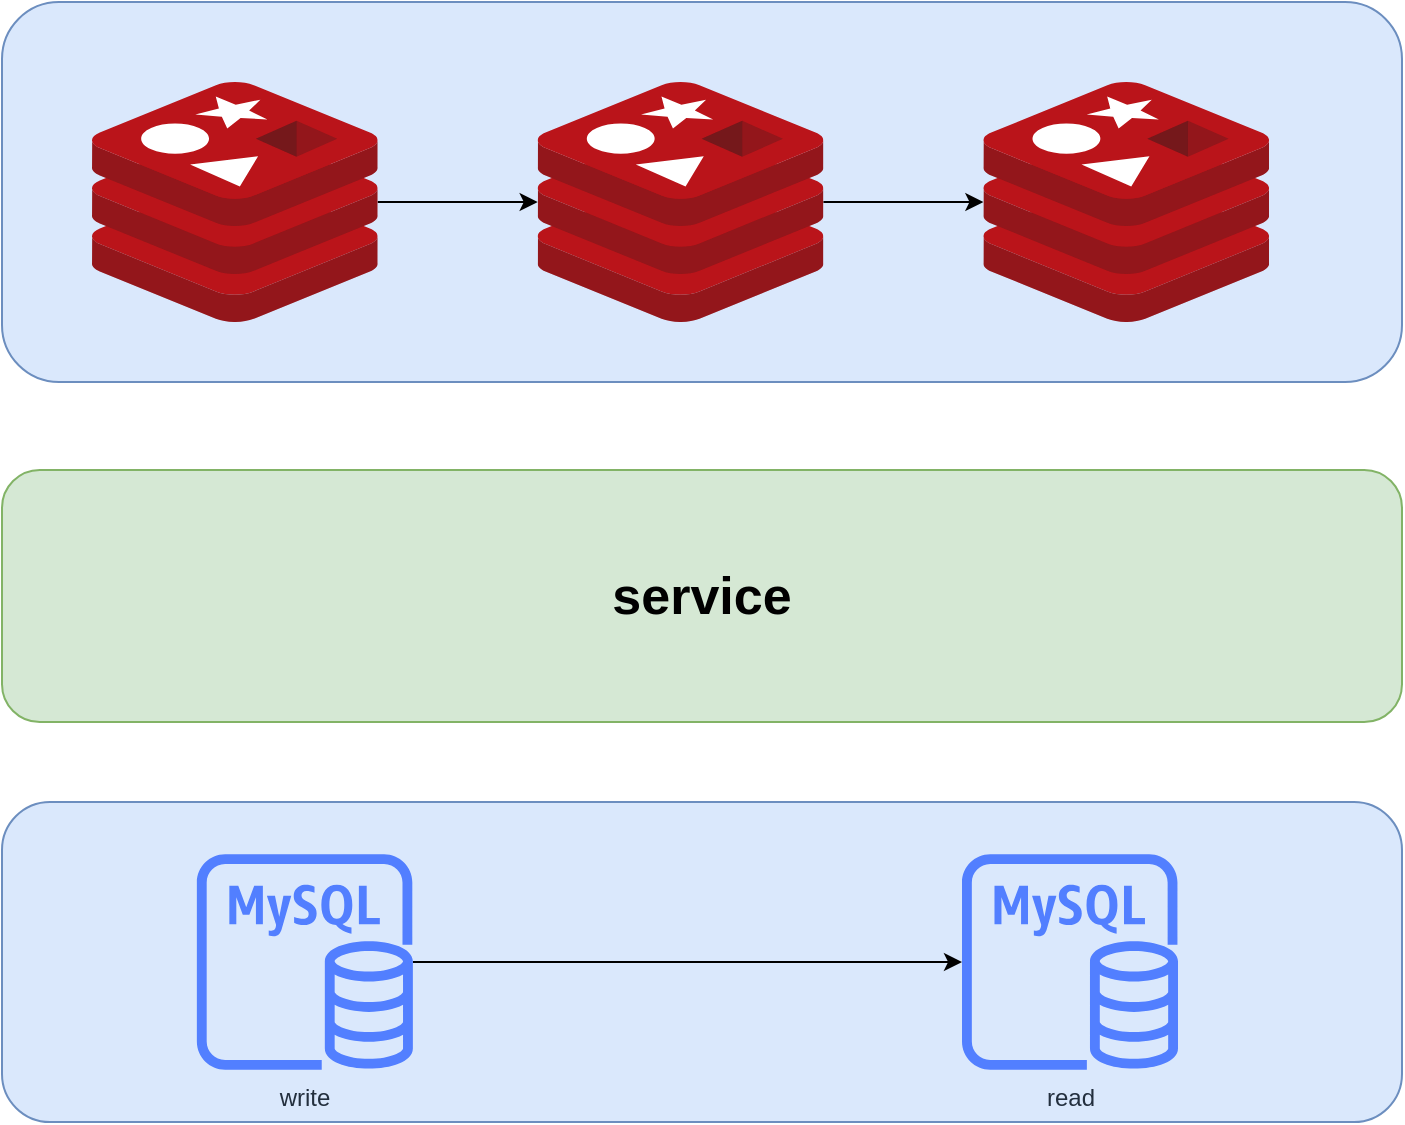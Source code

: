 <mxfile version="15.0.4" type="github">
  <diagram id="N1c9PzyJVzpYJ9I7iCHp" name="第 1 页">
    <mxGraphModel dx="1678" dy="934" grid="1" gridSize="10" guides="1" tooltips="1" connect="1" arrows="1" fold="1" page="1" pageScale="1" pageWidth="1169" pageHeight="827" math="0" shadow="0">
      <root>
        <mxCell id="0" />
        <mxCell id="1" parent="0" />
        <mxCell id="23eAzp7arHisbExdl6D5-9" value="" style="rounded=1;whiteSpace=wrap;html=1;fillColor=#dae8fc;strokeColor=#6c8ebf;" vertex="1" parent="1">
          <mxGeometry x="200" y="180" width="700" height="190" as="geometry" />
        </mxCell>
        <mxCell id="23eAzp7arHisbExdl6D5-15" value="" style="rounded=1;whiteSpace=wrap;html=1;fillColor=#dae8fc;strokeColor=#6c8ebf;" vertex="1" parent="1">
          <mxGeometry x="200" y="580" width="700" height="160" as="geometry" />
        </mxCell>
        <mxCell id="23eAzp7arHisbExdl6D5-18" value="" style="edgeStyle=orthogonalEdgeStyle;rounded=0;orthogonalLoop=1;jettySize=auto;html=1;" edge="1" parent="1" source="23eAzp7arHisbExdl6D5-16" target="23eAzp7arHisbExdl6D5-17">
          <mxGeometry relative="1" as="geometry" />
        </mxCell>
        <mxCell id="23eAzp7arHisbExdl6D5-16" value="write" style="outlineConnect=0;fontColor=#232F3E;gradientColor=none;fillColor=#527FFF;strokeColor=none;dashed=0;verticalLabelPosition=bottom;verticalAlign=top;align=center;html=1;fontSize=12;fontStyle=0;aspect=fixed;pointerEvents=1;shape=mxgraph.aws4.rds_mysql_instance;" vertex="1" parent="1">
          <mxGeometry x="297.43" y="606" width="108" height="108" as="geometry" />
        </mxCell>
        <mxCell id="23eAzp7arHisbExdl6D5-17" value="read" style="outlineConnect=0;fontColor=#232F3E;gradientColor=none;fillColor=#527FFF;strokeColor=none;dashed=0;verticalLabelPosition=bottom;verticalAlign=top;align=center;html=1;fontSize=12;fontStyle=0;aspect=fixed;pointerEvents=1;shape=mxgraph.aws4.rds_mysql_instance;" vertex="1" parent="1">
          <mxGeometry x="680" y="606" width="108" height="108" as="geometry" />
        </mxCell>
        <mxCell id="23eAzp7arHisbExdl6D5-11" value="" style="edgeStyle=orthogonalEdgeStyle;rounded=0;orthogonalLoop=1;jettySize=auto;html=1;" edge="1" parent="1" source="23eAzp7arHisbExdl6D5-8" target="23eAzp7arHisbExdl6D5-10">
          <mxGeometry relative="1" as="geometry" />
        </mxCell>
        <mxCell id="23eAzp7arHisbExdl6D5-8" value="" style="aspect=fixed;html=1;points=[];align=center;image;fontSize=12;image=img/lib/mscae/Cache_Redis_Product.svg;" vertex="1" parent="1">
          <mxGeometry x="245" y="220" width="142.85" height="120" as="geometry" />
        </mxCell>
        <mxCell id="23eAzp7arHisbExdl6D5-13" value="" style="edgeStyle=orthogonalEdgeStyle;rounded=0;orthogonalLoop=1;jettySize=auto;html=1;" edge="1" parent="1" source="23eAzp7arHisbExdl6D5-10" target="23eAzp7arHisbExdl6D5-12">
          <mxGeometry relative="1" as="geometry" />
        </mxCell>
        <mxCell id="23eAzp7arHisbExdl6D5-10" value="" style="aspect=fixed;html=1;points=[];align=center;image;fontSize=12;image=img/lib/mscae/Cache_Redis_Product.svg;" vertex="1" parent="1">
          <mxGeometry x="467.85" y="220" width="142.85" height="120" as="geometry" />
        </mxCell>
        <mxCell id="23eAzp7arHisbExdl6D5-12" value="" style="aspect=fixed;html=1;points=[];align=center;image;fontSize=12;image=img/lib/mscae/Cache_Redis_Product.svg;" vertex="1" parent="1">
          <mxGeometry x="690.7" y="220" width="142.85" height="120" as="geometry" />
        </mxCell>
        <mxCell id="23eAzp7arHisbExdl6D5-30" value="&lt;h1&gt;service&lt;/h1&gt;" style="rounded=1;whiteSpace=wrap;html=1;fillColor=#d5e8d4;strokeColor=#82b366;fontSize=13;" vertex="1" parent="1">
          <mxGeometry x="200" y="414" width="700" height="126" as="geometry" />
        </mxCell>
      </root>
    </mxGraphModel>
  </diagram>
</mxfile>
